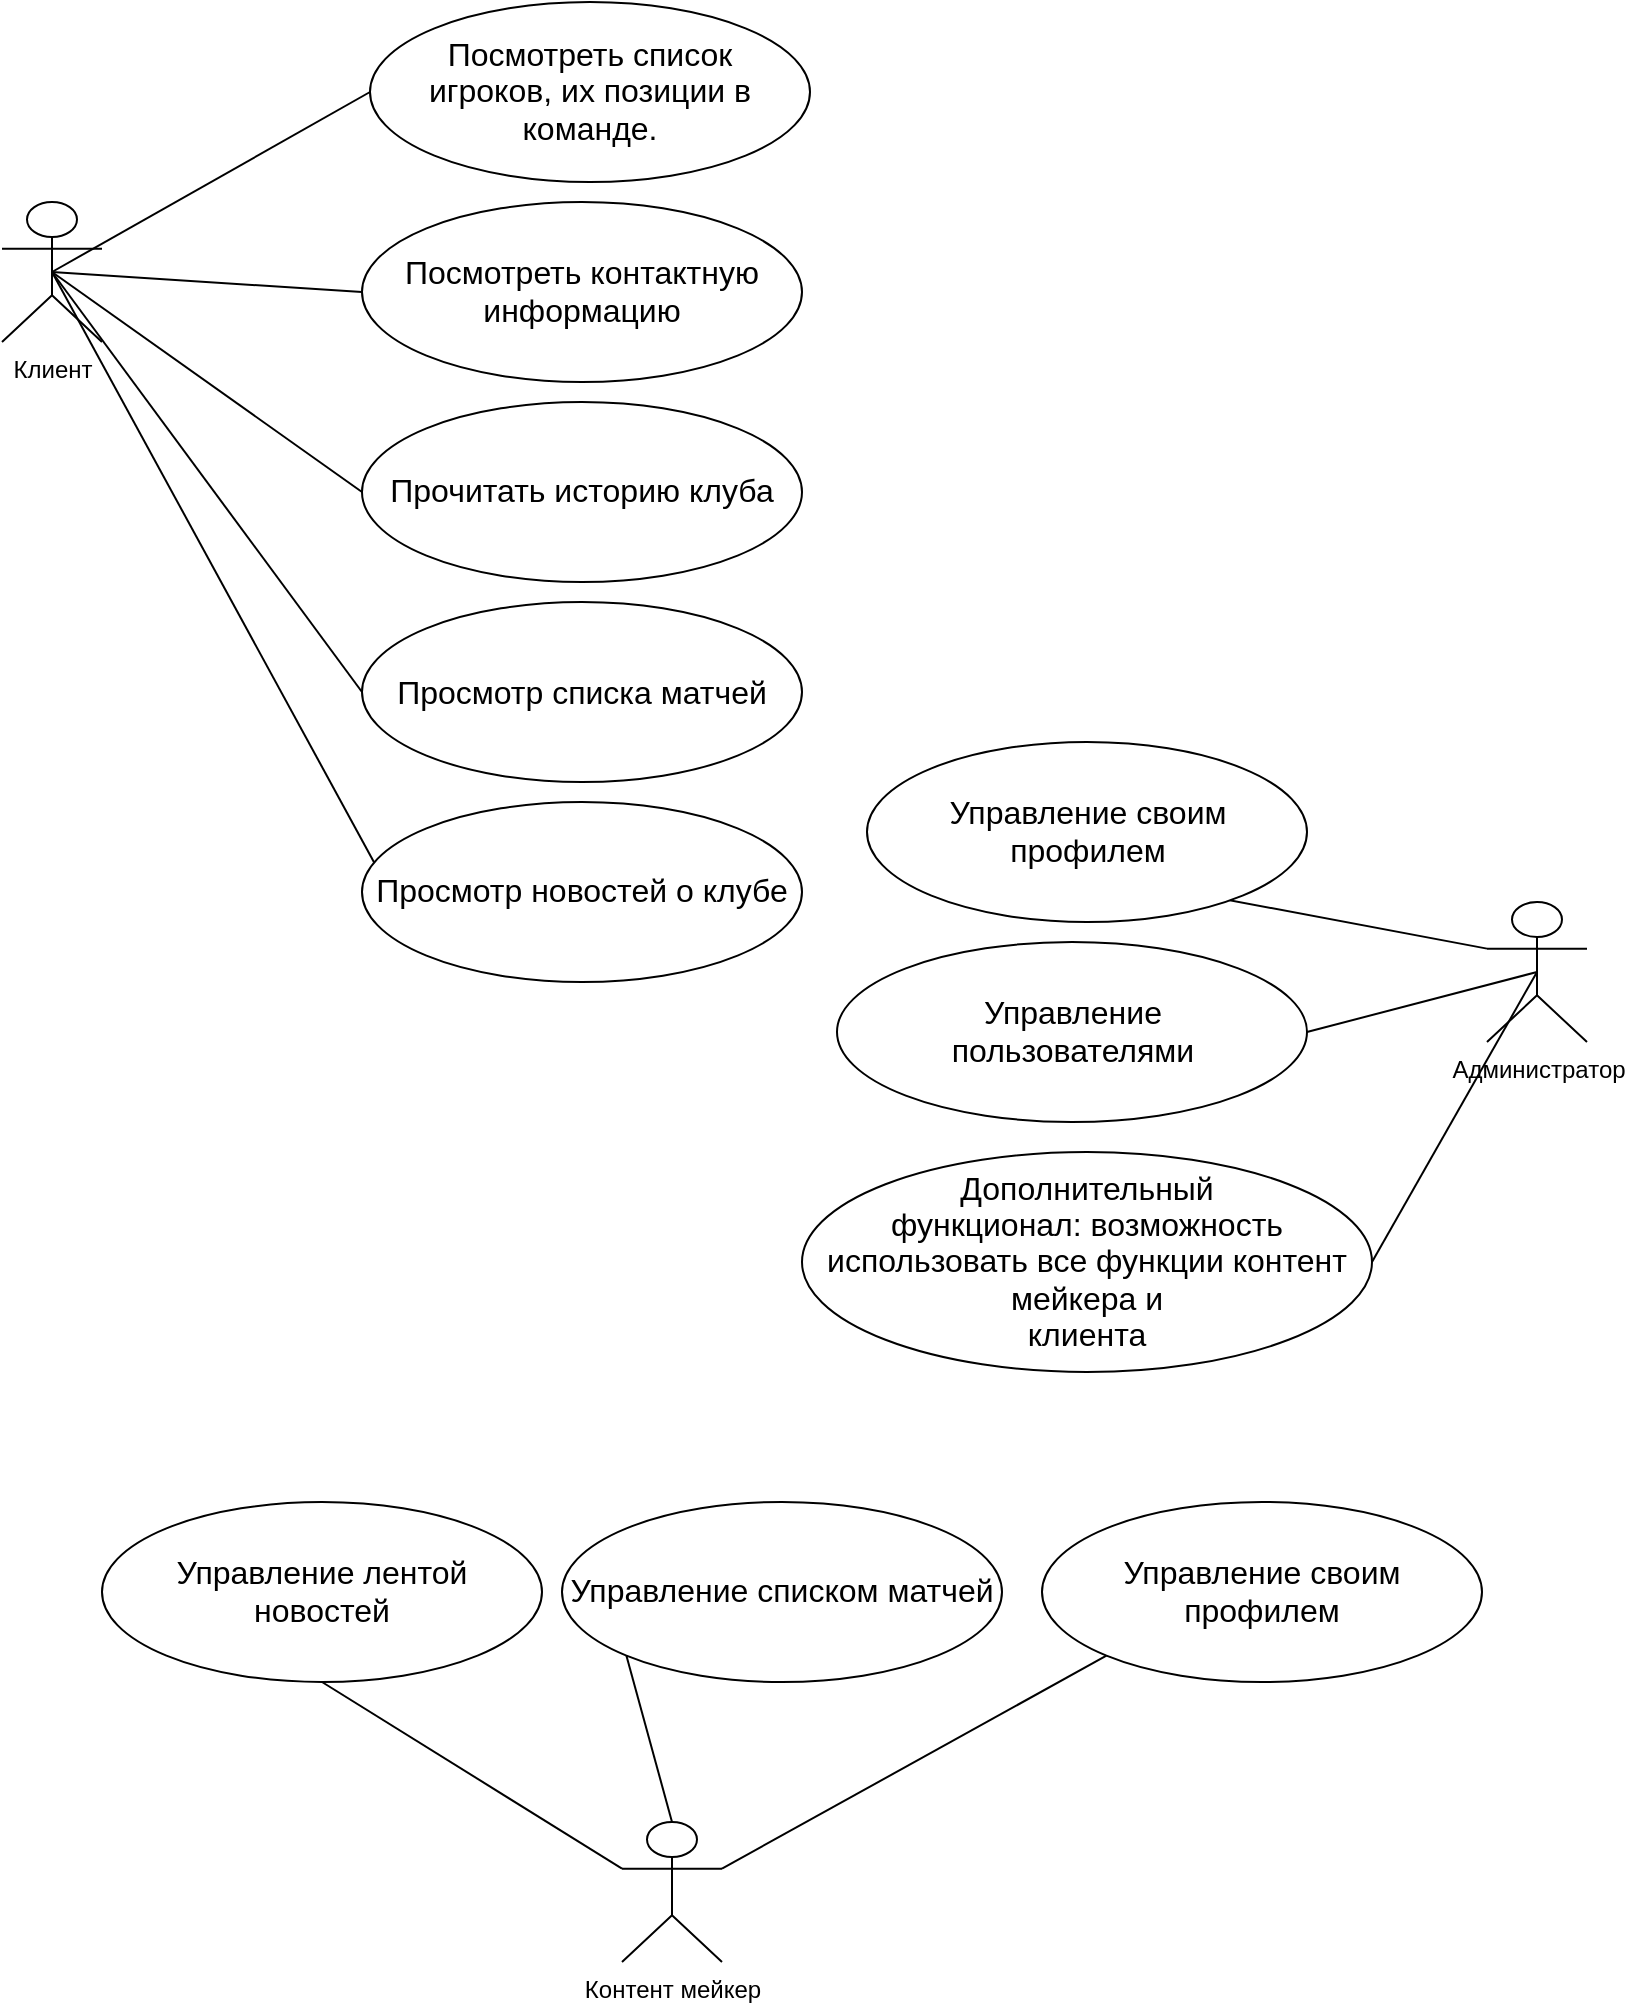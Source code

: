 <mxfile version="13.0.0" type="device"><diagram id="6kyQWCUcSwz3loXhD-5g" name="Page-1"><mxGraphModel dx="1463" dy="809" grid="1" gridSize="10" guides="1" tooltips="1" connect="1" arrows="1" fold="1" page="1" pageScale="1" pageWidth="827" pageHeight="1169" math="0" shadow="0"><root><mxCell id="0"/><mxCell id="1" parent="0"/><mxCell id="HutxaElTaMLCUv67uR6X-1" value="Клиент" style="shape=umlActor;verticalLabelPosition=bottom;labelBackgroundColor=#ffffff;verticalAlign=top;html=1;outlineConnect=0;" vertex="1" parent="1"><mxGeometry x="10" y="110" width="50" height="70" as="geometry"/></mxCell><mxCell id="HutxaElTaMLCUv67uR6X-2" value="Администратор" style="shape=umlActor;verticalLabelPosition=bottom;labelBackgroundColor=#ffffff;verticalAlign=top;html=1;outlineConnect=0;" vertex="1" parent="1"><mxGeometry x="752.5" y="460" width="50" height="70" as="geometry"/></mxCell><mxCell id="HutxaElTaMLCUv67uR6X-3" value="Контент мейкер" style="shape=umlActor;verticalLabelPosition=bottom;labelBackgroundColor=#ffffff;verticalAlign=top;html=1;outlineConnect=0;" vertex="1" parent="1"><mxGeometry x="320" y="920" width="50" height="70" as="geometry"/></mxCell><mxCell id="HutxaElTaMLCUv67uR6X-8" value="&lt;span lang=&quot;ru&quot; style=&quot;font-size: 12.0pt ; line-height: 115% ; font-family: &amp;#34;arial&amp;#34; , &amp;#34;sans-serif&amp;#34;&quot;&gt;Посмотреть список&lt;br/&gt;игроков, их позиции в команде.&lt;/span&gt;" style="ellipse;whiteSpace=wrap;html=1;" vertex="1" parent="1"><mxGeometry x="194" y="10" width="220" height="90" as="geometry"/></mxCell><mxCell id="HutxaElTaMLCUv67uR6X-11" value="" style="endArrow=none;html=1;exitX=0.5;exitY=0.5;exitDx=0;exitDy=0;exitPerimeter=0;entryX=0;entryY=0.5;entryDx=0;entryDy=0;" edge="1" parent="1" source="HutxaElTaMLCUv67uR6X-1" target="HutxaElTaMLCUv67uR6X-8"><mxGeometry width="50" height="50" relative="1" as="geometry"><mxPoint x="200" y="310" as="sourcePoint"/><mxPoint x="250" y="260" as="targetPoint"/></mxGeometry></mxCell><mxCell id="HutxaElTaMLCUv67uR6X-12" value="&lt;span lang=&quot;ru&quot; style=&quot;font-size: 12.0pt ; line-height: 115% ; font-family: &amp;#34;arial&amp;#34; , &amp;#34;sans-serif&amp;#34;&quot;&gt;Посмотреть контактную&lt;br/&gt;информацию&lt;/span&gt;" style="ellipse;whiteSpace=wrap;html=1;" vertex="1" parent="1"><mxGeometry x="190" y="110" width="220" height="90" as="geometry"/></mxCell><mxCell id="HutxaElTaMLCUv67uR6X-13" value="" style="endArrow=none;html=1;exitX=0.5;exitY=0.5;exitDx=0;exitDy=0;exitPerimeter=0;entryX=0;entryY=0.5;entryDx=0;entryDy=0;" edge="1" parent="1" source="HutxaElTaMLCUv67uR6X-1" target="HutxaElTaMLCUv67uR6X-12"><mxGeometry width="50" height="50" relative="1" as="geometry"><mxPoint x="200" y="310" as="sourcePoint"/><mxPoint x="170" y="160" as="targetPoint"/></mxGeometry></mxCell><mxCell id="HutxaElTaMLCUv67uR6X-15" value="&lt;span lang=&quot;ru&quot; style=&quot;font-size: 12.0pt ; line-height: 115% ; font-family: &amp;#34;arial&amp;#34; , &amp;#34;sans-serif&amp;#34;&quot;&gt;Прочитать историю клуба&lt;/span&gt;" style="ellipse;whiteSpace=wrap;html=1;" vertex="1" parent="1"><mxGeometry x="190" y="210" width="220" height="90" as="geometry"/></mxCell><mxCell id="HutxaElTaMLCUv67uR6X-16" value="" style="endArrow=none;html=1;exitX=0.5;exitY=0.5;exitDx=0;exitDy=0;exitPerimeter=0;entryX=0;entryY=0.5;entryDx=0;entryDy=0;" edge="1" parent="1" source="HutxaElTaMLCUv67uR6X-1" target="HutxaElTaMLCUv67uR6X-15"><mxGeometry width="50" height="50" relative="1" as="geometry"><mxPoint x="200" y="310" as="sourcePoint"/><mxPoint x="250" y="260" as="targetPoint"/></mxGeometry></mxCell><mxCell id="HutxaElTaMLCUv67uR6X-18" value="&lt;span style=&quot;font-family: &amp;#34;arial&amp;#34; , sans-serif ; font-size: 16px&quot;&gt;Просмотр списка матчей&lt;/span&gt;" style="ellipse;whiteSpace=wrap;html=1;" vertex="1" parent="1"><mxGeometry x="190" y="310" width="220" height="90" as="geometry"/></mxCell><mxCell id="HutxaElTaMLCUv67uR6X-19" value="" style="endArrow=none;html=1;exitX=0.5;exitY=0.5;exitDx=0;exitDy=0;exitPerimeter=0;entryX=0;entryY=0.5;entryDx=0;entryDy=0;" edge="1" parent="1" source="HutxaElTaMLCUv67uR6X-1" target="HutxaElTaMLCUv67uR6X-18"><mxGeometry width="50" height="50" relative="1" as="geometry"><mxPoint x="220" y="310" as="sourcePoint"/><mxPoint x="270" y="260" as="targetPoint"/></mxGeometry></mxCell><mxCell id="HutxaElTaMLCUv67uR6X-20" value="&lt;span lang=&quot;ru&quot; style=&quot;font-size: 12.0pt ; line-height: 115% ; font-family: &amp;#34;arial&amp;#34; , &amp;#34;sans-serif&amp;#34;&quot;&gt;Просмотр новостей о клубе&lt;/span&gt;" style="ellipse;whiteSpace=wrap;html=1;" vertex="1" parent="1"><mxGeometry x="190" y="410" width="220" height="90" as="geometry"/></mxCell><mxCell id="HutxaElTaMLCUv67uR6X-21" value="" style="endArrow=none;html=1;entryX=0.027;entryY=0.333;entryDx=0;entryDy=0;entryPerimeter=0;exitX=0.5;exitY=0.5;exitDx=0;exitDy=0;exitPerimeter=0;" edge="1" parent="1" source="HutxaElTaMLCUv67uR6X-1" target="HutxaElTaMLCUv67uR6X-20"><mxGeometry width="50" height="50" relative="1" as="geometry"><mxPoint x="220" y="310" as="sourcePoint"/><mxPoint x="270" y="260" as="targetPoint"/></mxGeometry></mxCell><mxCell id="HutxaElTaMLCUv67uR6X-22" value="" style="endArrow=none;html=1;entryX=0;entryY=0.5;entryDx=0;entryDy=0;exitX=0;exitY=0.333;exitDx=0;exitDy=0;exitPerimeter=0;" edge="1" parent="1" source="HutxaElTaMLCUv67uR6X-2" target="HutxaElTaMLCUv67uR6X-31"><mxGeometry width="50" height="50" relative="1" as="geometry"><mxPoint x="522.5" y="515" as="sourcePoint"/><mxPoint x="681.5" y="425" as="targetPoint"/></mxGeometry></mxCell><mxCell id="HutxaElTaMLCUv67uR6X-23" value="&lt;span lang=&quot;ru&quot; style=&quot;font-size: 12.0pt ; line-height: 115% ; font-family: &amp;#34;arial&amp;#34; , &amp;#34;sans-serif&amp;#34;&quot;&gt;Управление&lt;br/&gt;пользователями&lt;/span&gt;" style="ellipse;whiteSpace=wrap;html=1;direction=east;" vertex="1" parent="1"><mxGeometry x="427.5" y="480" width="235" height="90" as="geometry"/></mxCell><mxCell id="HutxaElTaMLCUv67uR6X-24" value="" style="endArrow=none;html=1;exitX=0.5;exitY=0.5;exitDx=0;exitDy=0;entryX=1;entryY=0.5;entryDx=0;entryDy=0;exitPerimeter=0;" edge="1" parent="1" target="HutxaElTaMLCUv67uR6X-23" source="HutxaElTaMLCUv67uR6X-2"><mxGeometry width="50" height="50" relative="1" as="geometry"><mxPoint x="522.5" y="515" as="sourcePoint"/><mxPoint x="670.0" y="525" as="targetPoint"/></mxGeometry></mxCell><mxCell id="HutxaElTaMLCUv67uR6X-25" value="&lt;span lang=&quot;ru&quot; style=&quot;font-size: 12.0pt ; line-height: 115% ; font-family: &amp;#34;arial&amp;#34; , &amp;#34;sans-serif&amp;#34;&quot;&gt;Дополнительный&lt;br/&gt;функционал: возможность использовать все функции&amp;nbsp;&lt;/span&gt;&lt;span lang=&quot;ru&quot; style=&quot;font-size: 12.0pt ; line-height: 115% ; font-family: &amp;#34;arial&amp;#34; , &amp;#34;sans-serif&amp;#34;&quot;&gt;контент мейкера и&lt;br/&gt;клиента&lt;/span&gt;" style="ellipse;whiteSpace=wrap;html=1;direction=east;" vertex="1" parent="1"><mxGeometry x="410" y="585" width="285" height="110" as="geometry"/></mxCell><mxCell id="HutxaElTaMLCUv67uR6X-26" value="" style="endArrow=none;html=1;exitX=0.5;exitY=0.5;exitDx=0;exitDy=0;entryX=1;entryY=0.5;entryDx=0;entryDy=0;exitPerimeter=0;" edge="1" parent="1" target="HutxaElTaMLCUv67uR6X-25" source="HutxaElTaMLCUv67uR6X-2"><mxGeometry width="50" height="50" relative="1" as="geometry"><mxPoint x="522.5" y="515" as="sourcePoint"/><mxPoint x="737.5" y="630" as="targetPoint"/></mxGeometry></mxCell><mxCell id="HutxaElTaMLCUv67uR6X-31" value="&lt;span lang=&quot;ru&quot; style=&quot;font-size: 12.0pt ; line-height: 115% ; font-family: &amp;#34;arial&amp;#34; , &amp;#34;sans-serif&amp;#34;&quot;&gt;Управление своим&lt;br/&gt;профилем&lt;/span&gt;" style="ellipse;whiteSpace=wrap;html=1;" vertex="1" parent="1"><mxGeometry x="442.5" y="380" width="220" height="90" as="geometry"/></mxCell><mxCell id="HutxaElTaMLCUv67uR6X-34" value="&lt;span lang=&quot;ru&quot; style=&quot;font-size: 12.0pt ; line-height: 115% ; font-family: &amp;#34;arial&amp;#34; , &amp;#34;sans-serif&amp;#34;&quot;&gt;Управление лентой&lt;br/&gt;новостей&lt;/span&gt;" style="ellipse;whiteSpace=wrap;html=1;" vertex="1" parent="1"><mxGeometry x="60" y="760" width="220" height="90" as="geometry"/></mxCell><mxCell id="HutxaElTaMLCUv67uR6X-35" value="" style="endArrow=none;html=1;exitX=0;exitY=0.333;exitDx=0;exitDy=0;exitPerimeter=0;entryX=0.5;entryY=1;entryDx=0;entryDy=0;" edge="1" parent="1" target="HutxaElTaMLCUv67uR6X-34" source="HutxaElTaMLCUv67uR6X-3"><mxGeometry width="50" height="50" relative="1" as="geometry"><mxPoint x="310" y="565" as="sourcePoint"/><mxPoint x="445" y="580" as="targetPoint"/></mxGeometry></mxCell><mxCell id="HutxaElTaMLCUv67uR6X-36" value="&lt;span lang=&quot;ru&quot; style=&quot;font-size: 12.0pt ; line-height: 115% ; font-family: &amp;#34;arial&amp;#34; , &amp;#34;sans-serif&amp;#34;&quot;&gt;Управление списком матчей&lt;/span&gt;" style="ellipse;whiteSpace=wrap;html=1;" vertex="1" parent="1"><mxGeometry x="290" y="760" width="220" height="90" as="geometry"/></mxCell><mxCell id="HutxaElTaMLCUv67uR6X-37" value="" style="endArrow=none;html=1;exitX=0.5;exitY=0;exitDx=0;exitDy=0;exitPerimeter=0;entryX=0;entryY=1;entryDx=0;entryDy=0;" edge="1" parent="1" target="HutxaElTaMLCUv67uR6X-36" source="HutxaElTaMLCUv67uR6X-3"><mxGeometry width="50" height="50" relative="1" as="geometry"><mxPoint x="330" y="887" as="sourcePoint"/><mxPoint x="612.5" y="515" as="targetPoint"/></mxGeometry></mxCell><mxCell id="HutxaElTaMLCUv67uR6X-38" value="&lt;span lang=&quot;ru&quot; style=&quot;font-size: 12.0pt ; line-height: 115% ; font-family: &amp;#34;arial&amp;#34; , &amp;#34;sans-serif&amp;#34;&quot;&gt;Управление своим&lt;br/&gt;профилем&lt;/span&gt;" style="ellipse;whiteSpace=wrap;html=1;" vertex="1" parent="1"><mxGeometry x="530" y="760" width="220" height="90" as="geometry"/></mxCell><mxCell id="HutxaElTaMLCUv67uR6X-39" value="" style="endArrow=none;html=1;exitX=1;exitY=0.333;exitDx=0;exitDy=0;exitPerimeter=0;entryX=0;entryY=1;entryDx=0;entryDy=0;" edge="1" parent="1" target="HutxaElTaMLCUv67uR6X-38" source="HutxaElTaMLCUv67uR6X-3"><mxGeometry width="50" height="50" relative="1" as="geometry"><mxPoint x="397.5" y="400" as="sourcePoint"/><mxPoint x="632.5" y="515" as="targetPoint"/></mxGeometry></mxCell></root></mxGraphModel></diagram></mxfile>